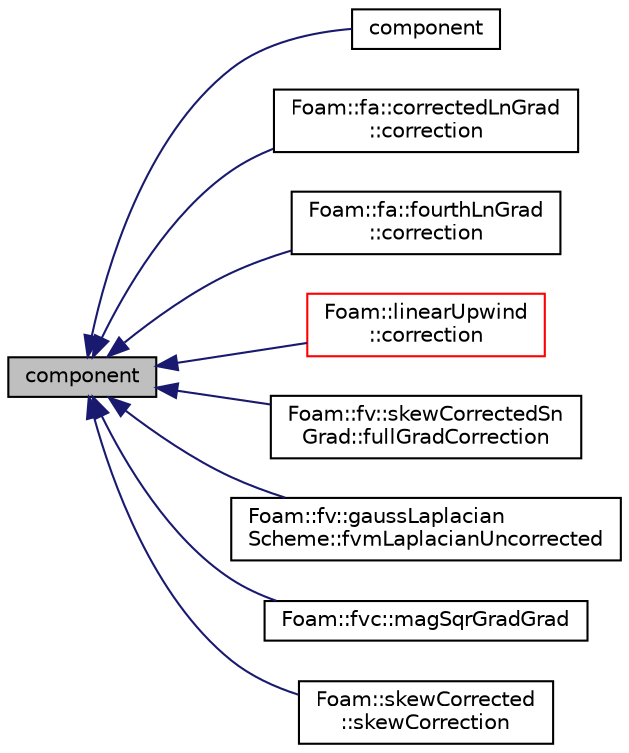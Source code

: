 digraph "component"
{
  bgcolor="transparent";
  edge [fontname="Helvetica",fontsize="10",labelfontname="Helvetica",labelfontsize="10"];
  node [fontname="Helvetica",fontsize="10",shape=record];
  rankdir="LR";
  Node1 [label="component",height=0.2,width=0.4,color="black", fillcolor="grey75", style="filled" fontcolor="black"];
  Node1 -> Node2 [dir="back",color="midnightblue",fontsize="10",style="solid",fontname="Helvetica"];
  Node2 [label="component",height=0.2,width=0.4,color="black",URL="$classFoam_1_1GeometricField.html#ab54845083630064a9e505f945f4c3bab"];
  Node1 -> Node3 [dir="back",color="midnightblue",fontsize="10",style="solid",fontname="Helvetica"];
  Node3 [label="Foam::fa::correctedLnGrad\l::correction",height=0.2,width=0.4,color="black",URL="$classFoam_1_1fa_1_1correctedLnGrad.html#a42cff4326677c7b78663f5437024ab58",tooltip="Return the explicit correction to the correctedLnGrad. "];
  Node1 -> Node4 [dir="back",color="midnightblue",fontsize="10",style="solid",fontname="Helvetica"];
  Node4 [label="Foam::fa::fourthLnGrad\l::correction",height=0.2,width=0.4,color="black",URL="$classFoam_1_1fa_1_1fourthLnGrad.html#a42cff4326677c7b78663f5437024ab58",tooltip="Return the explicit correction to the fourthLnGrad. "];
  Node1 -> Node5 [dir="back",color="midnightblue",fontsize="10",style="solid",fontname="Helvetica"];
  Node5 [label="Foam::linearUpwind\l::correction",height=0.2,width=0.4,color="red",URL="$classFoam_1_1linearUpwind.html#ad5f4a5d3bc1173cf56b1283cdea2e418",tooltip="Return the explicit correction to the face-interpolate. "];
  Node1 -> Node6 [dir="back",color="midnightblue",fontsize="10",style="solid",fontname="Helvetica"];
  Node6 [label="Foam::fv::skewCorrectedSn\lGrad::fullGradCorrection",height=0.2,width=0.4,color="black",URL="$classFoam_1_1fv_1_1skewCorrectedSnGrad.html#a1d818a559677e63f3aa628f1787133ce",tooltip="Return the explicit correction to the skewCorrectedSnGrad for the given field using the gradient of t..."];
  Node1 -> Node7 [dir="back",color="midnightblue",fontsize="10",style="solid",fontname="Helvetica"];
  Node7 [label="Foam::fv::gaussLaplacian\lScheme::fvmLaplacianUncorrected",height=0.2,width=0.4,color="black",URL="$classFoam_1_1fv_1_1gaussLaplacianScheme.html#ae2bfcc390fd0fe8c037f248421cbb5ec"];
  Node1 -> Node8 [dir="back",color="midnightblue",fontsize="10",style="solid",fontname="Helvetica"];
  Node8 [label="Foam::fvc::magSqrGradGrad",height=0.2,width=0.4,color="black",URL="$namespaceFoam_1_1fvc.html#a50095c877eb654d989c28539a607c5cc"];
  Node1 -> Node9 [dir="back",color="midnightblue",fontsize="10",style="solid",fontname="Helvetica"];
  Node9 [label="Foam::skewCorrected\l::skewCorrection",height=0.2,width=0.4,color="black",URL="$classFoam_1_1skewCorrected.html#a77518ac71924d7c1130707502eaab089"];
}
